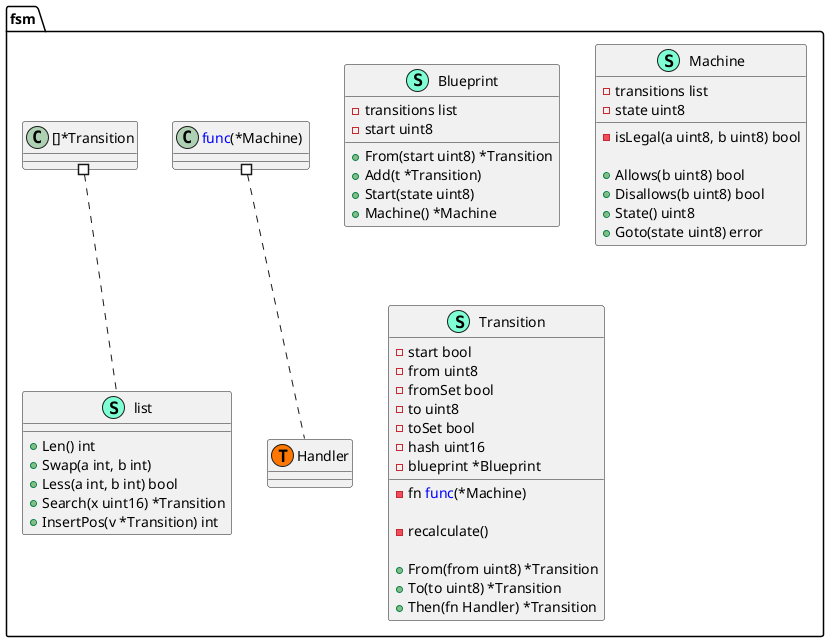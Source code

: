 @startuml
namespace fsm {
    class Blueprint << (S,Aquamarine) >> {
        - transitions list
        - start uint8

        + From(start uint8) *Transition
        + Add(t *Transition) 
        + Start(state uint8) 
        + Machine() *Machine

    }
    class Machine << (S,Aquamarine) >> {
        - transitions list
        - state uint8

        - isLegal(a uint8, b uint8) bool

        + Allows(b uint8) bool
        + Disallows(b uint8) bool
        + State() uint8
        + Goto(state uint8) error

    }
    class Transition << (S,Aquamarine) >> {
        - start bool
        - from uint8
        - fromSet bool
        - to uint8
        - toSet bool
        - hash uint16
        - blueprint *Blueprint
        - fn <font color=blue>func</font>(*Machine) 

        - recalculate() 

        + From(from uint8) *Transition
        + To(to uint8) *Transition
        + Then(fn Handler) *Transition

    }
    class fsm.Handler << (T, #FF7700) >>  {
    }
    class fsm.list << (T, #FF7700) >>  {
    }
    class list << (S,Aquamarine) >> {
        + Len() int
        + Swap(a int, b int) 
        + Less(a int, b int) bool
        + Search(x uint16) *Transition
        + InsertPos(v *Transition) int

    }
}


"fsm.<font color=blue>func</font>(*Machine) " #.. "fsm.Handler"
"fsm.[]*Transition" #.. "fsm.list"
@enduml
